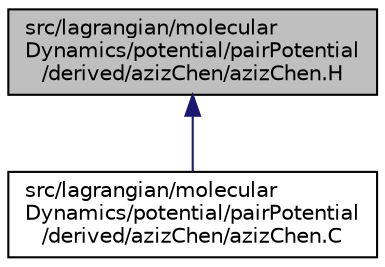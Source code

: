 digraph "src/lagrangian/molecularDynamics/potential/pairPotential/derived/azizChen/azizChen.H"
{
  bgcolor="transparent";
  edge [fontname="Helvetica",fontsize="10",labelfontname="Helvetica",labelfontsize="10"];
  node [fontname="Helvetica",fontsize="10",shape=record];
  Node1 [label="src/lagrangian/molecular\lDynamics/potential/pairPotential\l/derived/azizChen/azizChen.H",height=0.2,width=0.4,color="black", fillcolor="grey75", style="filled", fontcolor="black"];
  Node1 -> Node2 [dir="back",color="midnightblue",fontsize="10",style="solid",fontname="Helvetica"];
  Node2 [label="src/lagrangian/molecular\lDynamics/potential/pairPotential\l/derived/azizChen/azizChen.C",height=0.2,width=0.4,color="black",URL="$a06935.html"];
}
